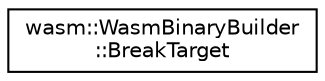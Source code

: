 digraph "Graphical Class Hierarchy"
{
  edge [fontname="Helvetica",fontsize="10",labelfontname="Helvetica",labelfontsize="10"];
  node [fontname="Helvetica",fontsize="10",shape=record];
  rankdir="LR";
  Node0 [label="wasm::WasmBinaryBuilder\l::BreakTarget",height=0.2,width=0.4,color="black", fillcolor="white", style="filled",URL="$structwasm_1_1_wasm_binary_builder_1_1_break_target.html"];
}
